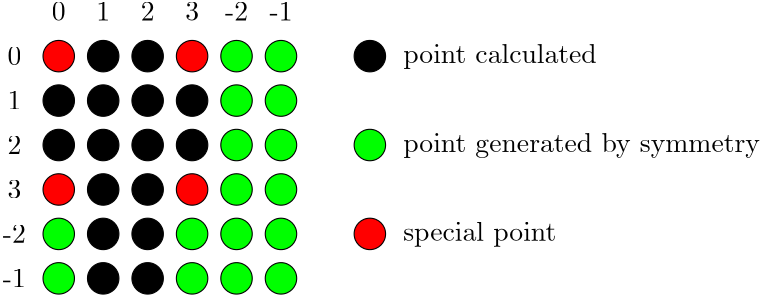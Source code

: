 <?xml version="1.0"?>
<!DOCTYPE ipe SYSTEM "ipe.dtd">
<ipe version="70107" creator="Ipe 7.1.7">
<info created="D:20160819180855" modified="D:20160819181618"/>
<ipestyle name="basic">
<symbol name="arrow/arc(spx)">
<path stroke="sym-stroke" fill="sym-stroke" pen="sym-pen">
0 0 m
-1 0.333 l
-1 -0.333 l
h
</path>
</symbol>
<symbol name="arrow/farc(spx)">
<path stroke="sym-stroke" fill="white" pen="sym-pen">
0 0 m
-1 0.333 l
-1 -0.333 l
h
</path>
</symbol>
<symbol name="arrow/ptarc(spx)">
<path stroke="sym-stroke" fill="sym-stroke" pen="sym-pen">
0 0 m
-1 0.333 l
-0.8 0 l
-1 -0.333 l
h
</path>
</symbol>
<symbol name="arrow/fptarc(spx)">
<path stroke="sym-stroke" fill="white" pen="sym-pen">
0 0 m
-1 0.333 l
-0.8 0 l
-1 -0.333 l
h
</path>
</symbol>
<symbol name="mark/circle(sx)" transformations="translations">
<path fill="sym-stroke">
0.6 0 0 0.6 0 0 e
0.4 0 0 0.4 0 0 e
</path>
</symbol>
<symbol name="mark/disk(sx)" transformations="translations">
<path fill="sym-stroke">
0.6 0 0 0.6 0 0 e
</path>
</symbol>
<symbol name="mark/fdisk(sfx)" transformations="translations">
<group>
<path fill="sym-fill">
0.5 0 0 0.5 0 0 e
</path>
<path fill="sym-stroke" fillrule="eofill">
0.6 0 0 0.6 0 0 e
0.4 0 0 0.4 0 0 e
</path>
</group>
</symbol>
<symbol name="mark/box(sx)" transformations="translations">
<path fill="sym-stroke" fillrule="eofill">
-0.6 -0.6 m
0.6 -0.6 l
0.6 0.6 l
-0.6 0.6 l
h
-0.4 -0.4 m
0.4 -0.4 l
0.4 0.4 l
-0.4 0.4 l
h
</path>
</symbol>
<symbol name="mark/square(sx)" transformations="translations">
<path fill="sym-stroke">
-0.6 -0.6 m
0.6 -0.6 l
0.6 0.6 l
-0.6 0.6 l
h
</path>
</symbol>
<symbol name="mark/fsquare(sfx)" transformations="translations">
<group>
<path fill="sym-fill">
-0.5 -0.5 m
0.5 -0.5 l
0.5 0.5 l
-0.5 0.5 l
h
</path>
<path fill="sym-stroke" fillrule="eofill">
-0.6 -0.6 m
0.6 -0.6 l
0.6 0.6 l
-0.6 0.6 l
h
-0.4 -0.4 m
0.4 -0.4 l
0.4 0.4 l
-0.4 0.4 l
h
</path>
</group>
</symbol>
<symbol name="mark/cross(sx)" transformations="translations">
<group>
<path fill="sym-stroke">
-0.43 -0.57 m
0.57 0.43 l
0.43 0.57 l
-0.57 -0.43 l
h
</path>
<path fill="sym-stroke">
-0.43 0.57 m
0.57 -0.43 l
0.43 -0.57 l
-0.57 0.43 l
h
</path>
</group>
</symbol>
<symbol name="arrow/fnormal(spx)">
<path stroke="sym-stroke" fill="white" pen="sym-pen">
0 0 m
-1 0.333 l
-1 -0.333 l
h
</path>
</symbol>
<symbol name="arrow/pointed(spx)">
<path stroke="sym-stroke" fill="sym-stroke" pen="sym-pen">
0 0 m
-1 0.333 l
-0.8 0 l
-1 -0.333 l
h
</path>
</symbol>
<symbol name="arrow/fpointed(spx)">
<path stroke="sym-stroke" fill="white" pen="sym-pen">
0 0 m
-1 0.333 l
-0.8 0 l
-1 -0.333 l
h
</path>
</symbol>
<symbol name="arrow/linear(spx)">
<path stroke="sym-stroke" pen="sym-pen">
-1 0.333 m
0 0 l
-1 -0.333 l
</path>
</symbol>
<symbol name="arrow/fdouble(spx)">
<path stroke="sym-stroke" fill="white" pen="sym-pen">
0 0 m
-1 0.333 l
-1 -0.333 l
h
-1 0 m
-2 0.333 l
-2 -0.333 l
h
</path>
</symbol>
<symbol name="arrow/double(spx)">
<path stroke="sym-stroke" fill="sym-stroke" pen="sym-pen">
0 0 m
-1 0.333 l
-1 -0.333 l
h
-1 0 m
-2 0.333 l
-2 -0.333 l
h
</path>
</symbol>
<pen name="heavier" value="0.8"/>
<pen name="fat" value="1.2"/>
<pen name="ultrafat" value="2"/>
<symbolsize name="large" value="5"/>
<symbolsize name="small" value="2"/>
<symbolsize name="tiny" value="1.1"/>
<arrowsize name="large" value="10"/>
<arrowsize name="small" value="5"/>
<arrowsize name="tiny" value="3"/>
<color name="red" value="1 0 0"/>
<color name="green" value="0 1 0"/>
<color name="blue" value="0 0 1"/>
<color name="yellow" value="1 1 0"/>
<color name="orange" value="1 0.647 0"/>
<color name="gold" value="1 0.843 0"/>
<color name="purple" value="0.627 0.125 0.941"/>
<color name="gray" value="0.745"/>
<color name="brown" value="0.647 0.165 0.165"/>
<color name="navy" value="0 0 0.502"/>
<color name="pink" value="1 0.753 0.796"/>
<color name="seagreen" value="0.18 0.545 0.341"/>
<color name="turquoise" value="0.251 0.878 0.816"/>
<color name="violet" value="0.933 0.51 0.933"/>
<color name="darkblue" value="0 0 0.545"/>
<color name="darkcyan" value="0 0.545 0.545"/>
<color name="darkgray" value="0.663"/>
<color name="darkgreen" value="0 0.392 0"/>
<color name="darkmagenta" value="0.545 0 0.545"/>
<color name="darkorange" value="1 0.549 0"/>
<color name="darkred" value="0.545 0 0"/>
<color name="lightblue" value="0.678 0.847 0.902"/>
<color name="lightcyan" value="0.878 1 1"/>
<color name="lightgray" value="0.827"/>
<color name="lightgreen" value="0.565 0.933 0.565"/>
<color name="lightyellow" value="1 1 0.878"/>
<dashstyle name="dashed" value="[4] 0"/>
<dashstyle name="dotted" value="[1 3] 0"/>
<dashstyle name="dash dotted" value="[4 2 1 2] 0"/>
<dashstyle name="dash dot dotted" value="[4 2 1 2 1 2] 0"/>
<textsize name="large" value="\large"/>
<textsize name="Large" value="\Large"/>
<textsize name="LARGE" value="\LARGE"/>
<textsize name="huge" value="\huge"/>
<textsize name="Huge" value="\Huge"/>
<textsize name="small" value="\small"/>
<textsize name="footnote" value="\footnotesize"/>
<textsize name="tiny" value="\tiny"/>
<textstyle name="center" begin="\begin{center}" end="\end{center}"/>
<textstyle name="itemize" begin="\begin{itemize}" end="\end{itemize}"/>
<textstyle name="item" begin="\begin{itemize}\item{}" end="\end{itemize}"/>
<gridsize name="4 pts" value="4"/>
<gridsize name="8 pts (~3 mm)" value="8"/>
<gridsize name="16 pts (~6 mm)" value="16"/>
<gridsize name="32 pts (~12 mm)" value="32"/>
<gridsize name="10 pts (~3.5 mm)" value="10"/>
<gridsize name="20 pts (~7 mm)" value="20"/>
<gridsize name="14 pts (~5 mm)" value="14"/>
<gridsize name="28 pts (~10 mm)" value="28"/>
<gridsize name="56 pts (~20 mm)" value="56"/>
<anglesize name="90 deg" value="90"/>
<anglesize name="60 deg" value="60"/>
<anglesize name="45 deg" value="45"/>
<anglesize name="30 deg" value="30"/>
<anglesize name="22.5 deg" value="22.5"/>
<tiling name="falling" angle="-60" step="4" width="1"/>
<tiling name="rising" angle="30" step="4" width="1"/>
</ipestyle>
<page>
<layer name="alpha"/>
<view layers="alpha" active="alpha"/>
<path layer="alpha" stroke="black" fill="red">
5.65685 0 0 5.65685 160 768 e
</path>
<text transformations="translations" pos="160 784" stroke="black" type="label" width="4.981" height="6.42" depth="0" halign="center" valign="center">0</text>
<path matrix="1 0 0 1 16 0" stroke="black" fill="black">
5.65685 0 0 5.65685 160 768 e
</path>
<text matrix="1 0 0 1 16 0" transformations="translations" pos="160 784" stroke="black" type="label" width="4.981" height="6.42" depth="0" halign="center" valign="center">1</text>
<path matrix="1 0 0 1 32 0" stroke="black" fill="black">
5.65685 0 0 5.65685 160 768 e
</path>
<text matrix="1 0 0 1 32 0" transformations="translations" pos="160 784" stroke="black" type="label" width="4.981" height="6.42" depth="0" halign="center" valign="center">2</text>
<path matrix="1 0 0 1 48 0" stroke="black" fill="red">
5.65685 0 0 5.65685 160 768 e
</path>
<text matrix="1 0 0 1 48 0" transformations="translations" pos="160 784" stroke="black" type="label" width="4.981" height="6.42" depth="0" halign="center" valign="center">3</text>
<path matrix="1 0 0 1 64 0" stroke="black" fill="green">
5.65685 0 0 5.65685 160 768 e
</path>
<text matrix="1 0 0 1 64 0" transformations="translations" pos="160 784" stroke="black" type="label" width="8.302" height="6.42" depth="0" halign="center" valign="center">-2</text>
<path matrix="1 0 0 1 80 0" stroke="black" fill="green">
5.65685 0 0 5.65685 160 768 e
</path>
<text matrix="1 0 0 1 80 0" transformations="translations" pos="160 784" stroke="black" type="label" width="8.302" height="6.42" depth="0" halign="center" valign="center">-1</text>
<text matrix="1 0 0 1 -16 -16" transformations="translations" pos="160 784" stroke="black" type="label" width="4.981" height="6.42" depth="0" halign="center" valign="center">0</text>
<text matrix="1 0 0 1 -16 -32" transformations="translations" pos="160 784" stroke="black" type="label" width="4.981" height="6.42" depth="0" halign="center" valign="center">1</text>
<text matrix="1 0 0 1 -16 -48" transformations="translations" pos="160 784" stroke="black" type="label" width="4.981" height="6.42" depth="0" halign="center" valign="center">2</text>
<text matrix="1 0 0 1 -16 -64" transformations="translations" pos="160 784" stroke="black" type="label" width="4.981" height="6.42" depth="0" halign="center" valign="center">3</text>
<text matrix="1 0 0 1 -16 -80" transformations="translations" pos="160 784" stroke="black" type="label" width="8.302" height="6.42" depth="0" halign="center" valign="center">-2</text>
<text matrix="1 0 0 1 -16 -96" transformations="translations" pos="160 784" stroke="black" type="label" width="8.302" height="6.42" depth="0" halign="center" valign="center">-1</text>
<path matrix="1 0 0 1 0 -16" stroke="black" fill="black">
5.65685 0 0 5.65685 160 768 e
</path>
<path matrix="1 0 0 1 16 -16" stroke="black" fill="black">
5.65685 0 0 5.65685 160 768 e
</path>
<path matrix="1 0 0 1 32 -16" stroke="black" fill="black">
5.65685 0 0 5.65685 160 768 e
</path>
<path matrix="1 0 0 1 48 -16" stroke="black" fill="black">
5.65685 0 0 5.65685 160 768 e
</path>
<path matrix="1 0 0 1 64 -16" stroke="black" fill="green">
5.65685 0 0 5.65685 160 768 e
</path>
<path matrix="1 0 0 1 80 -16" stroke="black" fill="green">
5.65685 0 0 5.65685 160 768 e
</path>
<path matrix="1 0 0 1 0 -32" stroke="black" fill="black">
5.65685 0 0 5.65685 160 768 e
</path>
<path matrix="1 0 0 1 16 -32" stroke="black" fill="black">
5.65685 0 0 5.65685 160 768 e
</path>
<path matrix="1 0 0 1 32 -32" stroke="black" fill="black">
5.65685 0 0 5.65685 160 768 e
</path>
<path matrix="1 0 0 1 48 -32" stroke="black" fill="black">
5.65685 0 0 5.65685 160 768 e
</path>
<path matrix="1 0 0 1 64 -32" stroke="black" fill="green">
5.65685 0 0 5.65685 160 768 e
</path>
<path matrix="1 0 0 1 80 -32" stroke="black" fill="green">
5.65685 0 0 5.65685 160 768 e
</path>
<path matrix="1 0 0 1 0 -48" stroke="black" fill="red">
5.65685 0 0 5.65685 160 768 e
</path>
<path matrix="1 0 0 1 16 -48" stroke="black" fill="black">
5.65685 0 0 5.65685 160 768 e
</path>
<path matrix="1 0 0 1 32 -48" stroke="black" fill="black">
5.65685 0 0 5.65685 160 768 e
</path>
<path matrix="1 0 0 1 48 -48" stroke="black" fill="red">
5.65685 0 0 5.65685 160 768 e
</path>
<path matrix="1 0 0 1 64 -48" stroke="black" fill="green">
5.65685 0 0 5.65685 160 768 e
</path>
<path matrix="1 0 0 1 80 -48" stroke="black" fill="green">
5.65685 0 0 5.65685 160 768 e
</path>
<path matrix="1 0 0 1 0 -64" stroke="black" fill="green">
5.65685 0 0 5.65685 160 768 e
</path>
<path matrix="1 0 0 1 16 -64" stroke="black" fill="black">
5.65685 0 0 5.65685 160 768 e
</path>
<path matrix="1 0 0 1 32 -64" stroke="black" fill="black">
5.65685 0 0 5.65685 160 768 e
</path>
<path matrix="1 0 0 1 48 -64" stroke="black" fill="green">
5.65685 0 0 5.65685 160 768 e
</path>
<path matrix="1 0 0 1 64 -64" stroke="black" fill="green">
5.65685 0 0 5.65685 160 768 e
</path>
<path matrix="1 0 0 1 80 -64" stroke="black" fill="green">
5.65685 0 0 5.65685 160 768 e
</path>
<path matrix="1 0 0 1 0 -80" stroke="black" fill="green">
5.65685 0 0 5.65685 160 768 e
</path>
<path matrix="1 0 0 1 16 -80" stroke="black" fill="black">
5.65685 0 0 5.65685 160 768 e
</path>
<path matrix="1 0 0 1 32 -80" stroke="black" fill="black">
5.65685 0 0 5.65685 160 768 e
</path>
<path matrix="1 0 0 1 48 -80" stroke="black" fill="green">
5.65685 0 0 5.65685 160 768 e
</path>
<path matrix="1 0 0 1 64 -80" stroke="black" fill="green">
5.65685 0 0 5.65685 160 768 e
</path>
<path matrix="1 0 0 1 80 -80" stroke="black" fill="green">
5.65685 0 0 5.65685 160 768 e
</path>
<path matrix="1 0 0 1 112 0" stroke="black" fill="black">
5.65685 0 0 5.65685 160 768 e
</path>
<path matrix="1 0 0 1 112 -32" stroke="black" fill="green">
5.65685 0 0 5.65685 160 768 e
</path>
<path matrix="1 0 0 1 112 -64" stroke="black" fill="red">
5.65685 0 0 5.65685 160 768 e
</path>
<text matrix="1 0 0 1 124 -16" transformations="translations" pos="160 784" stroke="black" type="label" width="69.739" height="6.926" depth="1.93" valign="center">point calculated</text>
<text matrix="1 0 0 1 124 -48" transformations="translations" pos="160 784" stroke="black" type="label" width="128.518" height="6.926" depth="1.93" valign="center">point generated by symmetry</text>
<text matrix="1 0 0 1 124 -80" transformations="translations" pos="160 784" stroke="black" type="label" width="55.127" height="6.926" depth="1.93" valign="center">special point</text>
</page>
</ipe>
